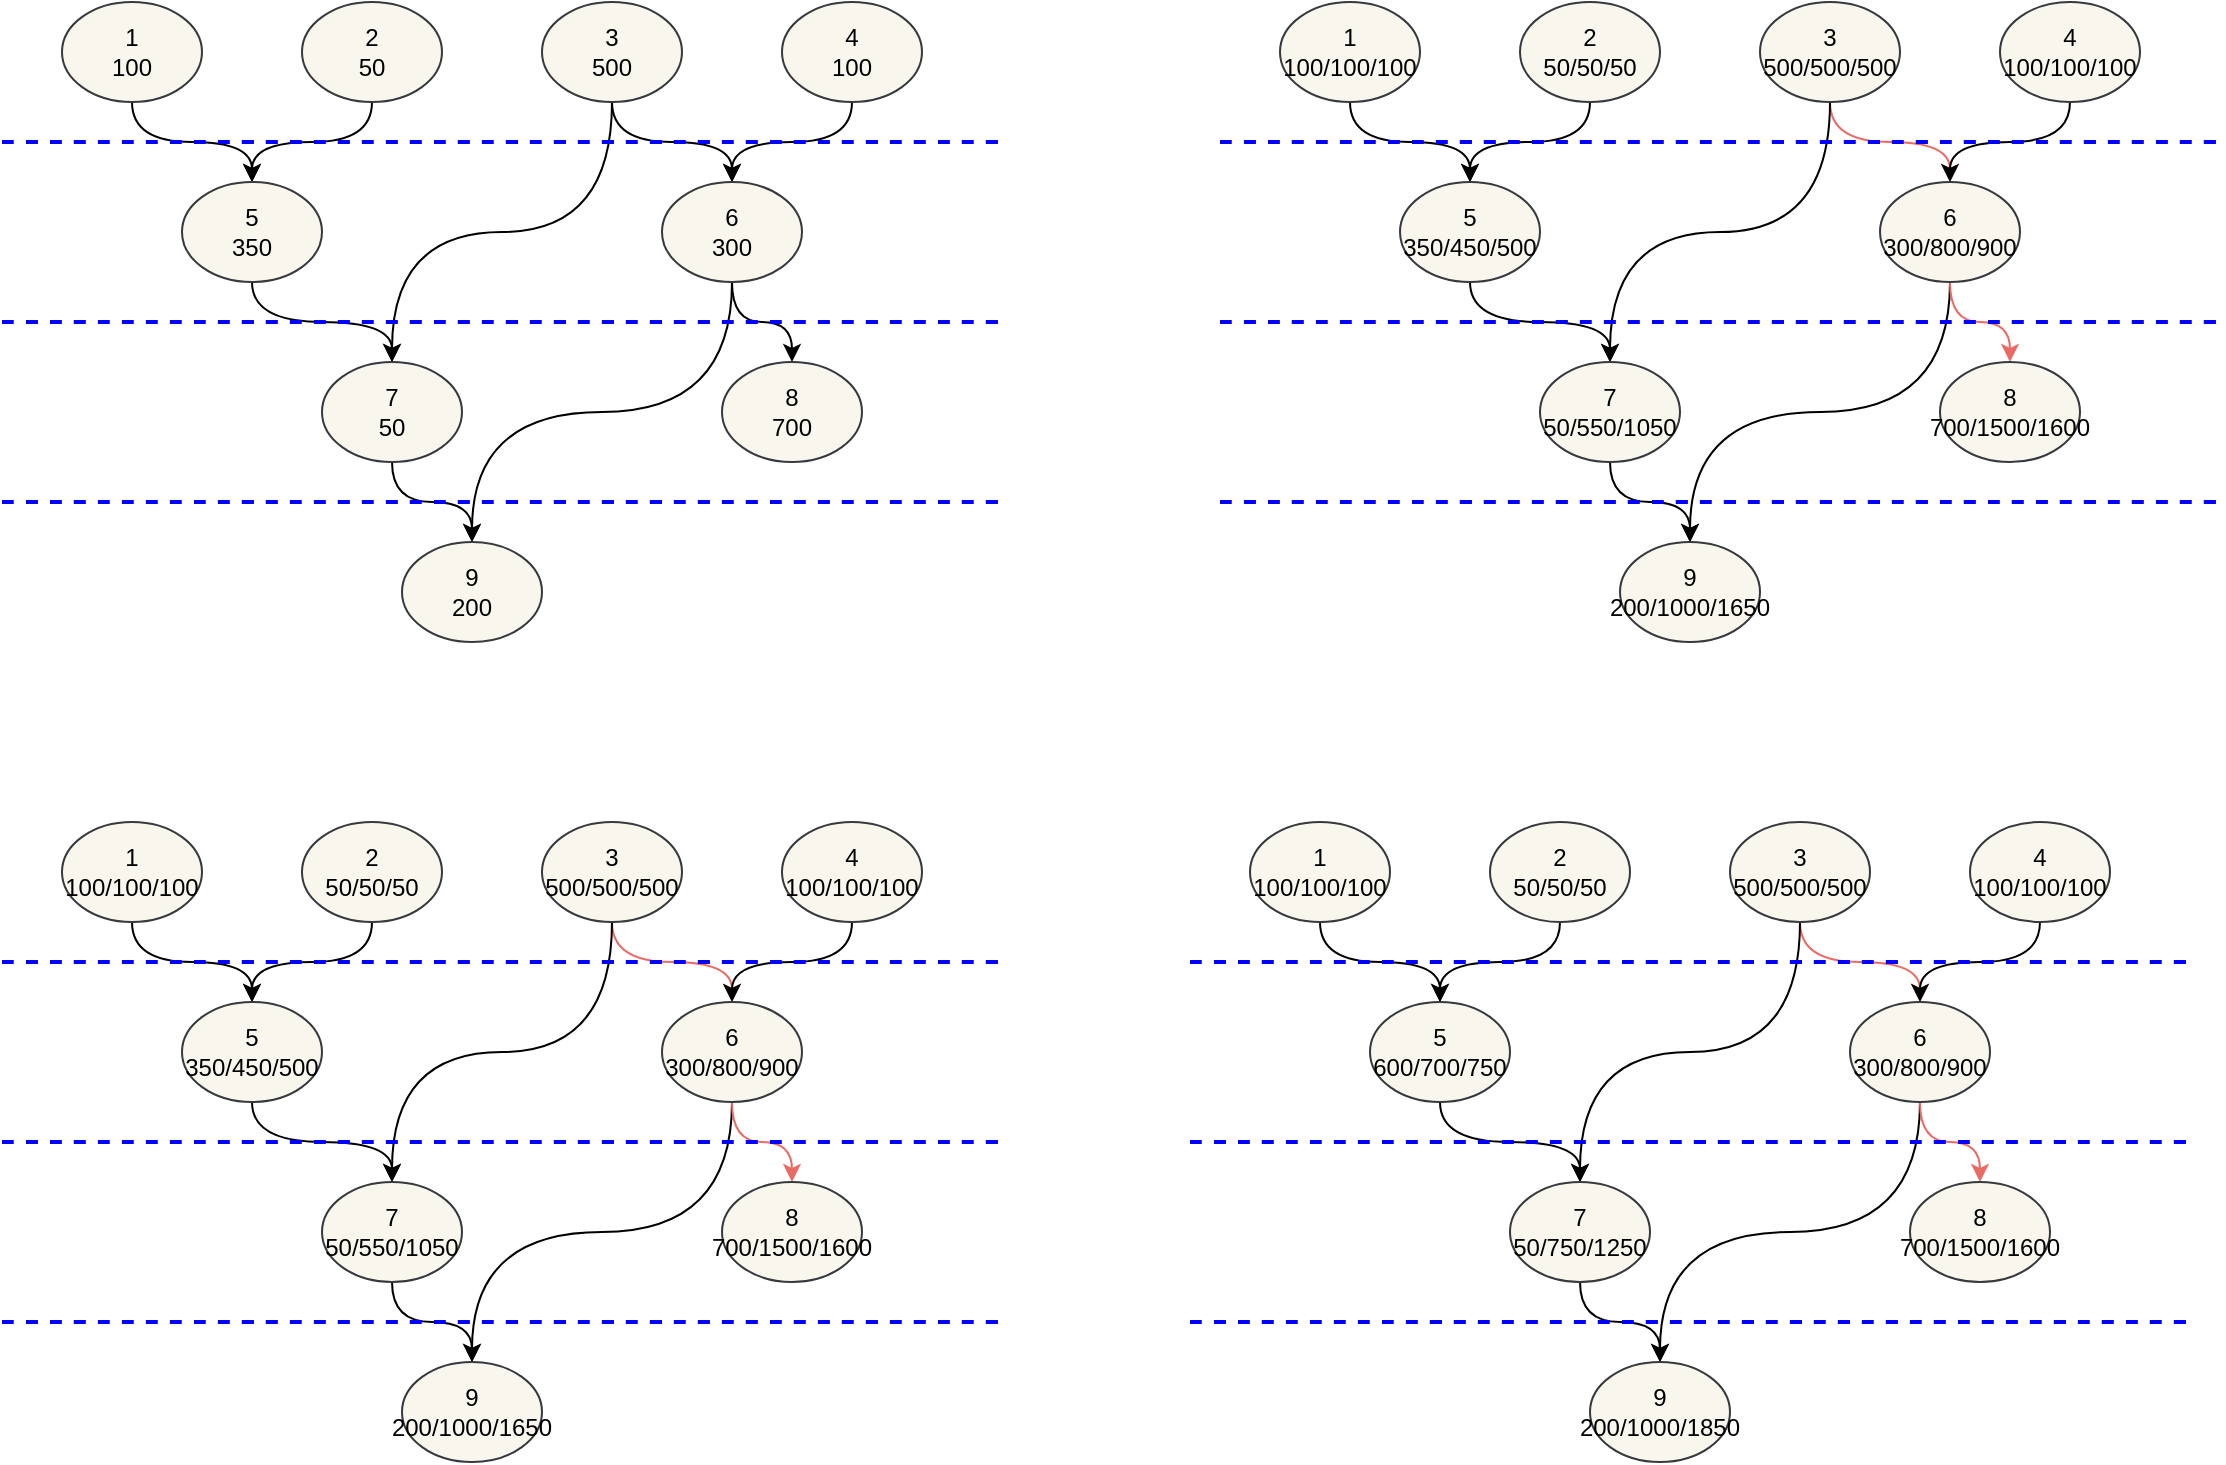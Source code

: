 <mxfile version="18.1.3" type="github">
  <diagram id="KEgm51hLiumPlPGKGr2v" name="第 1 页">
    <mxGraphModel dx="981" dy="526" grid="0" gridSize="10" guides="1" tooltips="1" connect="1" arrows="1" fold="1" page="1" pageScale="1" pageWidth="1169" pageHeight="827" math="0" shadow="0">
      <root>
        <mxCell id="0" />
        <mxCell id="1" parent="0" />
        <mxCell id="BuNuY5LoOj_fhjRixEMa-7" style="edgeStyle=orthogonalEdgeStyle;rounded=0;orthogonalLoop=1;jettySize=auto;html=1;exitX=0.5;exitY=1;exitDx=0;exitDy=0;entryX=0.5;entryY=0;entryDx=0;entryDy=0;curved=1;" edge="1" parent="1" source="BuNuY5LoOj_fhjRixEMa-2" target="BuNuY5LoOj_fhjRixEMa-6">
          <mxGeometry relative="1" as="geometry" />
        </mxCell>
        <mxCell id="BuNuY5LoOj_fhjRixEMa-2" value="1&lt;br&gt;100" style="ellipse;whiteSpace=wrap;html=1;fillColor=#f9f7ed;strokeColor=#36393d;" vertex="1" parent="1">
          <mxGeometry x="61" y="30" width="70" height="50" as="geometry" />
        </mxCell>
        <mxCell id="BuNuY5LoOj_fhjRixEMa-8" style="edgeStyle=orthogonalEdgeStyle;rounded=0;orthogonalLoop=1;jettySize=auto;html=1;exitX=0.5;exitY=1;exitDx=0;exitDy=0;entryX=0.5;entryY=0;entryDx=0;entryDy=0;curved=1;" edge="1" parent="1" source="BuNuY5LoOj_fhjRixEMa-3" target="BuNuY5LoOj_fhjRixEMa-6">
          <mxGeometry relative="1" as="geometry" />
        </mxCell>
        <mxCell id="BuNuY5LoOj_fhjRixEMa-3" value="2&lt;br&gt;50" style="ellipse;whiteSpace=wrap;html=1;fillColor=#f9f7ed;strokeColor=#36393d;" vertex="1" parent="1">
          <mxGeometry x="181" y="30" width="70" height="50" as="geometry" />
        </mxCell>
        <mxCell id="BuNuY5LoOj_fhjRixEMa-10" style="edgeStyle=orthogonalEdgeStyle;curved=1;rounded=0;orthogonalLoop=1;jettySize=auto;html=1;exitX=0.5;exitY=1;exitDx=0;exitDy=0;entryX=0.5;entryY=0;entryDx=0;entryDy=0;" edge="1" parent="1" source="BuNuY5LoOj_fhjRixEMa-4" target="BuNuY5LoOj_fhjRixEMa-9">
          <mxGeometry relative="1" as="geometry" />
        </mxCell>
        <mxCell id="BuNuY5LoOj_fhjRixEMa-17" style="edgeStyle=orthogonalEdgeStyle;curved=1;rounded=0;orthogonalLoop=1;jettySize=auto;html=1;exitX=0.5;exitY=1;exitDx=0;exitDy=0;entryX=0.5;entryY=0;entryDx=0;entryDy=0;" edge="1" parent="1" source="BuNuY5LoOj_fhjRixEMa-4" target="BuNuY5LoOj_fhjRixEMa-12">
          <mxGeometry relative="1" as="geometry" />
        </mxCell>
        <mxCell id="BuNuY5LoOj_fhjRixEMa-4" value="3&lt;br&gt;500" style="ellipse;whiteSpace=wrap;html=1;fillColor=#f9f7ed;strokeColor=#36393d;" vertex="1" parent="1">
          <mxGeometry x="301" y="30" width="70" height="50" as="geometry" />
        </mxCell>
        <mxCell id="BuNuY5LoOj_fhjRixEMa-11" style="edgeStyle=orthogonalEdgeStyle;curved=1;rounded=0;orthogonalLoop=1;jettySize=auto;html=1;exitX=0.5;exitY=1;exitDx=0;exitDy=0;entryX=0.5;entryY=0;entryDx=0;entryDy=0;" edge="1" parent="1" source="BuNuY5LoOj_fhjRixEMa-5" target="BuNuY5LoOj_fhjRixEMa-9">
          <mxGeometry relative="1" as="geometry" />
        </mxCell>
        <mxCell id="BuNuY5LoOj_fhjRixEMa-5" value="4&lt;br&gt;100" style="ellipse;whiteSpace=wrap;html=1;fillColor=#f9f7ed;strokeColor=#36393d;" vertex="1" parent="1">
          <mxGeometry x="421" y="30" width="70" height="50" as="geometry" />
        </mxCell>
        <mxCell id="BuNuY5LoOj_fhjRixEMa-15" style="edgeStyle=orthogonalEdgeStyle;curved=1;rounded=0;orthogonalLoop=1;jettySize=auto;html=1;exitX=0.5;exitY=1;exitDx=0;exitDy=0;entryX=0.5;entryY=0;entryDx=0;entryDy=0;" edge="1" parent="1" source="BuNuY5LoOj_fhjRixEMa-6" target="BuNuY5LoOj_fhjRixEMa-12">
          <mxGeometry relative="1" as="geometry" />
        </mxCell>
        <mxCell id="BuNuY5LoOj_fhjRixEMa-6" value="5&lt;br&gt;350" style="ellipse;whiteSpace=wrap;html=1;fillColor=#f9f7ed;strokeColor=#36393d;" vertex="1" parent="1">
          <mxGeometry x="121" y="120" width="70" height="50" as="geometry" />
        </mxCell>
        <mxCell id="BuNuY5LoOj_fhjRixEMa-18" style="edgeStyle=orthogonalEdgeStyle;curved=1;rounded=0;orthogonalLoop=1;jettySize=auto;html=1;exitX=0.5;exitY=1;exitDx=0;exitDy=0;entryX=0.5;entryY=0;entryDx=0;entryDy=0;" edge="1" parent="1" source="BuNuY5LoOj_fhjRixEMa-9" target="BuNuY5LoOj_fhjRixEMa-13">
          <mxGeometry relative="1" as="geometry" />
        </mxCell>
        <mxCell id="BuNuY5LoOj_fhjRixEMa-20" style="edgeStyle=orthogonalEdgeStyle;curved=1;rounded=0;orthogonalLoop=1;jettySize=auto;html=1;exitX=0.5;exitY=1;exitDx=0;exitDy=0;" edge="1" parent="1" source="BuNuY5LoOj_fhjRixEMa-9" target="BuNuY5LoOj_fhjRixEMa-14">
          <mxGeometry relative="1" as="geometry" />
        </mxCell>
        <mxCell id="BuNuY5LoOj_fhjRixEMa-9" value="6&lt;br&gt;300" style="ellipse;whiteSpace=wrap;html=1;fillColor=#f9f7ed;strokeColor=#36393d;" vertex="1" parent="1">
          <mxGeometry x="361" y="120" width="70" height="50" as="geometry" />
        </mxCell>
        <mxCell id="BuNuY5LoOj_fhjRixEMa-19" style="edgeStyle=orthogonalEdgeStyle;curved=1;rounded=0;orthogonalLoop=1;jettySize=auto;html=1;exitX=0.5;exitY=1;exitDx=0;exitDy=0;entryX=0.5;entryY=0;entryDx=0;entryDy=0;" edge="1" parent="1" source="BuNuY5LoOj_fhjRixEMa-12" target="BuNuY5LoOj_fhjRixEMa-13">
          <mxGeometry relative="1" as="geometry" />
        </mxCell>
        <mxCell id="BuNuY5LoOj_fhjRixEMa-12" value="7&lt;br&gt;50" style="ellipse;whiteSpace=wrap;html=1;fillColor=#f9f7ed;strokeColor=#36393d;" vertex="1" parent="1">
          <mxGeometry x="191" y="210" width="70" height="50" as="geometry" />
        </mxCell>
        <mxCell id="BuNuY5LoOj_fhjRixEMa-13" value="9&lt;br&gt;200" style="ellipse;whiteSpace=wrap;html=1;fillColor=#f9f7ed;strokeColor=#36393d;" vertex="1" parent="1">
          <mxGeometry x="231" y="300" width="70" height="50" as="geometry" />
        </mxCell>
        <mxCell id="BuNuY5LoOj_fhjRixEMa-14" value="8&lt;br&gt;700" style="ellipse;whiteSpace=wrap;html=1;fillColor=#f9f7ed;strokeColor=#36393d;" vertex="1" parent="1">
          <mxGeometry x="391" y="210" width="70" height="50" as="geometry" />
        </mxCell>
        <mxCell id="BuNuY5LoOj_fhjRixEMa-21" value="" style="endArrow=none;html=1;rounded=0;curved=1;dashed=1;strokeColor=#0000FF;strokeWidth=2;" edge="1" parent="1">
          <mxGeometry width="50" height="50" relative="1" as="geometry">
            <mxPoint x="31" y="100" as="sourcePoint" />
            <mxPoint x="531" y="100" as="targetPoint" />
          </mxGeometry>
        </mxCell>
        <mxCell id="BuNuY5LoOj_fhjRixEMa-22" value="" style="endArrow=none;html=1;rounded=0;curved=1;dashed=1;strokeColor=#0000FF;strokeWidth=2;" edge="1" parent="1">
          <mxGeometry width="50" height="50" relative="1" as="geometry">
            <mxPoint x="31" y="190" as="sourcePoint" />
            <mxPoint x="531" y="190" as="targetPoint" />
          </mxGeometry>
        </mxCell>
        <mxCell id="BuNuY5LoOj_fhjRixEMa-23" value="" style="endArrow=none;html=1;rounded=0;curved=1;dashed=1;strokeColor=#0000FF;strokeWidth=2;" edge="1" parent="1">
          <mxGeometry width="50" height="50" relative="1" as="geometry">
            <mxPoint x="31" y="280" as="sourcePoint" />
            <mxPoint x="531" y="280" as="targetPoint" />
          </mxGeometry>
        </mxCell>
        <mxCell id="BuNuY5LoOj_fhjRixEMa-24" style="edgeStyle=orthogonalEdgeStyle;rounded=0;orthogonalLoop=1;jettySize=auto;html=1;exitX=0.5;exitY=1;exitDx=0;exitDy=0;entryX=0.5;entryY=0;entryDx=0;entryDy=0;curved=1;" edge="1" parent="1" source="BuNuY5LoOj_fhjRixEMa-25" target="BuNuY5LoOj_fhjRixEMa-34">
          <mxGeometry relative="1" as="geometry" />
        </mxCell>
        <mxCell id="BuNuY5LoOj_fhjRixEMa-25" value="1&lt;br&gt;100/100/100" style="ellipse;whiteSpace=wrap;html=1;fillColor=#f9f7ed;strokeColor=#36393d;" vertex="1" parent="1">
          <mxGeometry x="670" y="30" width="70" height="50" as="geometry" />
        </mxCell>
        <mxCell id="BuNuY5LoOj_fhjRixEMa-26" style="edgeStyle=orthogonalEdgeStyle;rounded=0;orthogonalLoop=1;jettySize=auto;html=1;exitX=0.5;exitY=1;exitDx=0;exitDy=0;entryX=0.5;entryY=0;entryDx=0;entryDy=0;curved=1;" edge="1" parent="1" source="BuNuY5LoOj_fhjRixEMa-27" target="BuNuY5LoOj_fhjRixEMa-34">
          <mxGeometry relative="1" as="geometry" />
        </mxCell>
        <mxCell id="BuNuY5LoOj_fhjRixEMa-27" value="2&lt;br&gt;50/50/50" style="ellipse;whiteSpace=wrap;html=1;fillColor=#f9f7ed;strokeColor=#36393d;" vertex="1" parent="1">
          <mxGeometry x="790" y="30" width="70" height="50" as="geometry" />
        </mxCell>
        <mxCell id="BuNuY5LoOj_fhjRixEMa-28" style="edgeStyle=orthogonalEdgeStyle;curved=1;rounded=0;orthogonalLoop=1;jettySize=auto;html=1;exitX=0.5;exitY=1;exitDx=0;exitDy=0;entryX=0.5;entryY=0;entryDx=0;entryDy=0;strokeColor=#EA6B66;" edge="1" parent="1" source="BuNuY5LoOj_fhjRixEMa-30" target="BuNuY5LoOj_fhjRixEMa-37">
          <mxGeometry relative="1" as="geometry" />
        </mxCell>
        <mxCell id="BuNuY5LoOj_fhjRixEMa-29" style="edgeStyle=orthogonalEdgeStyle;curved=1;rounded=0;orthogonalLoop=1;jettySize=auto;html=1;exitX=0.5;exitY=1;exitDx=0;exitDy=0;entryX=0.5;entryY=0;entryDx=0;entryDy=0;" edge="1" parent="1" source="BuNuY5LoOj_fhjRixEMa-30" target="BuNuY5LoOj_fhjRixEMa-39">
          <mxGeometry relative="1" as="geometry" />
        </mxCell>
        <mxCell id="BuNuY5LoOj_fhjRixEMa-30" value="3&lt;br&gt;500/500/500" style="ellipse;whiteSpace=wrap;html=1;fillColor=#f9f7ed;strokeColor=#36393d;" vertex="1" parent="1">
          <mxGeometry x="910" y="30" width="70" height="50" as="geometry" />
        </mxCell>
        <mxCell id="BuNuY5LoOj_fhjRixEMa-31" style="edgeStyle=orthogonalEdgeStyle;curved=1;rounded=0;orthogonalLoop=1;jettySize=auto;html=1;exitX=0.5;exitY=1;exitDx=0;exitDy=0;entryX=0.5;entryY=0;entryDx=0;entryDy=0;" edge="1" parent="1" source="BuNuY5LoOj_fhjRixEMa-32" target="BuNuY5LoOj_fhjRixEMa-37">
          <mxGeometry relative="1" as="geometry" />
        </mxCell>
        <mxCell id="BuNuY5LoOj_fhjRixEMa-32" value="4&lt;br&gt;100/100/100" style="ellipse;whiteSpace=wrap;html=1;fillColor=#f9f7ed;strokeColor=#36393d;" vertex="1" parent="1">
          <mxGeometry x="1030" y="30" width="70" height="50" as="geometry" />
        </mxCell>
        <mxCell id="BuNuY5LoOj_fhjRixEMa-33" style="edgeStyle=orthogonalEdgeStyle;curved=1;rounded=0;orthogonalLoop=1;jettySize=auto;html=1;exitX=0.5;exitY=1;exitDx=0;exitDy=0;entryX=0.5;entryY=0;entryDx=0;entryDy=0;" edge="1" parent="1" source="BuNuY5LoOj_fhjRixEMa-34" target="BuNuY5LoOj_fhjRixEMa-39">
          <mxGeometry relative="1" as="geometry" />
        </mxCell>
        <mxCell id="BuNuY5LoOj_fhjRixEMa-34" value="5&lt;br&gt;350/450/500" style="ellipse;whiteSpace=wrap;html=1;fillColor=#f9f7ed;strokeColor=#36393d;" vertex="1" parent="1">
          <mxGeometry x="730" y="120" width="70" height="50" as="geometry" />
        </mxCell>
        <mxCell id="BuNuY5LoOj_fhjRixEMa-35" style="edgeStyle=orthogonalEdgeStyle;curved=1;rounded=0;orthogonalLoop=1;jettySize=auto;html=1;exitX=0.5;exitY=1;exitDx=0;exitDy=0;entryX=0.5;entryY=0;entryDx=0;entryDy=0;" edge="1" parent="1" source="BuNuY5LoOj_fhjRixEMa-37" target="BuNuY5LoOj_fhjRixEMa-40">
          <mxGeometry relative="1" as="geometry" />
        </mxCell>
        <mxCell id="BuNuY5LoOj_fhjRixEMa-36" style="edgeStyle=orthogonalEdgeStyle;curved=1;rounded=0;orthogonalLoop=1;jettySize=auto;html=1;exitX=0.5;exitY=1;exitDx=0;exitDy=0;strokeColor=#EA6B66;" edge="1" parent="1" source="BuNuY5LoOj_fhjRixEMa-37" target="BuNuY5LoOj_fhjRixEMa-41">
          <mxGeometry relative="1" as="geometry" />
        </mxCell>
        <mxCell id="BuNuY5LoOj_fhjRixEMa-37" value="6&lt;br&gt;300/800/900" style="ellipse;whiteSpace=wrap;html=1;fillColor=#f9f7ed;strokeColor=#36393d;" vertex="1" parent="1">
          <mxGeometry x="970" y="120" width="70" height="50" as="geometry" />
        </mxCell>
        <mxCell id="BuNuY5LoOj_fhjRixEMa-38" style="edgeStyle=orthogonalEdgeStyle;curved=1;rounded=0;orthogonalLoop=1;jettySize=auto;html=1;exitX=0.5;exitY=1;exitDx=0;exitDy=0;entryX=0.5;entryY=0;entryDx=0;entryDy=0;" edge="1" parent="1" source="BuNuY5LoOj_fhjRixEMa-39" target="BuNuY5LoOj_fhjRixEMa-40">
          <mxGeometry relative="1" as="geometry" />
        </mxCell>
        <mxCell id="BuNuY5LoOj_fhjRixEMa-39" value="7&lt;br&gt;50/550/1050" style="ellipse;whiteSpace=wrap;html=1;fillColor=#f9f7ed;strokeColor=#36393d;" vertex="1" parent="1">
          <mxGeometry x="800" y="210" width="70" height="50" as="geometry" />
        </mxCell>
        <mxCell id="BuNuY5LoOj_fhjRixEMa-40" value="9&lt;br&gt;200/1000/1650" style="ellipse;whiteSpace=wrap;html=1;fillColor=#f9f7ed;strokeColor=#36393d;" vertex="1" parent="1">
          <mxGeometry x="840" y="300" width="70" height="50" as="geometry" />
        </mxCell>
        <mxCell id="BuNuY5LoOj_fhjRixEMa-41" value="8&lt;br&gt;700/1500/1600" style="ellipse;whiteSpace=wrap;html=1;fillColor=#f9f7ed;strokeColor=#36393d;" vertex="1" parent="1">
          <mxGeometry x="1000" y="210" width="70" height="50" as="geometry" />
        </mxCell>
        <mxCell id="BuNuY5LoOj_fhjRixEMa-42" value="" style="endArrow=none;html=1;rounded=0;curved=1;dashed=1;strokeColor=#0000FF;strokeWidth=2;" edge="1" parent="1">
          <mxGeometry width="50" height="50" relative="1" as="geometry">
            <mxPoint x="640" y="100" as="sourcePoint" />
            <mxPoint x="1140" y="100" as="targetPoint" />
          </mxGeometry>
        </mxCell>
        <mxCell id="BuNuY5LoOj_fhjRixEMa-43" value="" style="endArrow=none;html=1;rounded=0;curved=1;dashed=1;strokeColor=#0000FF;strokeWidth=2;" edge="1" parent="1">
          <mxGeometry width="50" height="50" relative="1" as="geometry">
            <mxPoint x="640" y="190" as="sourcePoint" />
            <mxPoint x="1140" y="190" as="targetPoint" />
          </mxGeometry>
        </mxCell>
        <mxCell id="BuNuY5LoOj_fhjRixEMa-44" value="" style="endArrow=none;html=1;rounded=0;curved=1;dashed=1;strokeColor=#0000FF;strokeWidth=2;" edge="1" parent="1">
          <mxGeometry width="50" height="50" relative="1" as="geometry">
            <mxPoint x="640" y="280" as="sourcePoint" />
            <mxPoint x="1140" y="280" as="targetPoint" />
          </mxGeometry>
        </mxCell>
        <mxCell id="BuNuY5LoOj_fhjRixEMa-45" style="edgeStyle=orthogonalEdgeStyle;rounded=0;orthogonalLoop=1;jettySize=auto;html=1;exitX=0.5;exitY=1;exitDx=0;exitDy=0;entryX=0.5;entryY=0;entryDx=0;entryDy=0;curved=1;" edge="1" parent="1" source="BuNuY5LoOj_fhjRixEMa-46" target="BuNuY5LoOj_fhjRixEMa-55">
          <mxGeometry relative="1" as="geometry" />
        </mxCell>
        <mxCell id="BuNuY5LoOj_fhjRixEMa-46" value="1&lt;br&gt;100/100/100" style="ellipse;whiteSpace=wrap;html=1;fillColor=#f9f7ed;strokeColor=#36393d;" vertex="1" parent="1">
          <mxGeometry x="61" y="440" width="70" height="50" as="geometry" />
        </mxCell>
        <mxCell id="BuNuY5LoOj_fhjRixEMa-47" style="edgeStyle=orthogonalEdgeStyle;rounded=0;orthogonalLoop=1;jettySize=auto;html=1;exitX=0.5;exitY=1;exitDx=0;exitDy=0;entryX=0.5;entryY=0;entryDx=0;entryDy=0;curved=1;" edge="1" parent="1" source="BuNuY5LoOj_fhjRixEMa-48" target="BuNuY5LoOj_fhjRixEMa-55">
          <mxGeometry relative="1" as="geometry" />
        </mxCell>
        <mxCell id="BuNuY5LoOj_fhjRixEMa-48" value="2&lt;br&gt;50/50/50" style="ellipse;whiteSpace=wrap;html=1;fillColor=#f9f7ed;strokeColor=#36393d;" vertex="1" parent="1">
          <mxGeometry x="181" y="440" width="70" height="50" as="geometry" />
        </mxCell>
        <mxCell id="BuNuY5LoOj_fhjRixEMa-49" style="edgeStyle=orthogonalEdgeStyle;curved=1;rounded=0;orthogonalLoop=1;jettySize=auto;html=1;exitX=0.5;exitY=1;exitDx=0;exitDy=0;entryX=0.5;entryY=0;entryDx=0;entryDy=0;strokeColor=#EA6B66;" edge="1" parent="1" source="BuNuY5LoOj_fhjRixEMa-51" target="BuNuY5LoOj_fhjRixEMa-58">
          <mxGeometry relative="1" as="geometry" />
        </mxCell>
        <mxCell id="BuNuY5LoOj_fhjRixEMa-50" style="edgeStyle=orthogonalEdgeStyle;curved=1;rounded=0;orthogonalLoop=1;jettySize=auto;html=1;exitX=0.5;exitY=1;exitDx=0;exitDy=0;entryX=0.5;entryY=0;entryDx=0;entryDy=0;" edge="1" parent="1" source="BuNuY5LoOj_fhjRixEMa-51" target="BuNuY5LoOj_fhjRixEMa-60">
          <mxGeometry relative="1" as="geometry" />
        </mxCell>
        <mxCell id="BuNuY5LoOj_fhjRixEMa-51" value="3&lt;br&gt;500/500/500" style="ellipse;whiteSpace=wrap;html=1;fillColor=#f9f7ed;strokeColor=#36393d;" vertex="1" parent="1">
          <mxGeometry x="301" y="440" width="70" height="50" as="geometry" />
        </mxCell>
        <mxCell id="BuNuY5LoOj_fhjRixEMa-52" style="edgeStyle=orthogonalEdgeStyle;curved=1;rounded=0;orthogonalLoop=1;jettySize=auto;html=1;exitX=0.5;exitY=1;exitDx=0;exitDy=0;entryX=0.5;entryY=0;entryDx=0;entryDy=0;" edge="1" parent="1" source="BuNuY5LoOj_fhjRixEMa-53" target="BuNuY5LoOj_fhjRixEMa-58">
          <mxGeometry relative="1" as="geometry" />
        </mxCell>
        <mxCell id="BuNuY5LoOj_fhjRixEMa-53" value="4&lt;br&gt;100/100/100" style="ellipse;whiteSpace=wrap;html=1;fillColor=#f9f7ed;strokeColor=#36393d;" vertex="1" parent="1">
          <mxGeometry x="421" y="440" width="70" height="50" as="geometry" />
        </mxCell>
        <mxCell id="BuNuY5LoOj_fhjRixEMa-54" style="edgeStyle=orthogonalEdgeStyle;curved=1;rounded=0;orthogonalLoop=1;jettySize=auto;html=1;exitX=0.5;exitY=1;exitDx=0;exitDy=0;entryX=0.5;entryY=0;entryDx=0;entryDy=0;" edge="1" parent="1" source="BuNuY5LoOj_fhjRixEMa-55" target="BuNuY5LoOj_fhjRixEMa-60">
          <mxGeometry relative="1" as="geometry" />
        </mxCell>
        <mxCell id="BuNuY5LoOj_fhjRixEMa-55" value="5&lt;br&gt;350/450/500" style="ellipse;whiteSpace=wrap;html=1;fillColor=#f9f7ed;strokeColor=#36393d;" vertex="1" parent="1">
          <mxGeometry x="121" y="530" width="70" height="50" as="geometry" />
        </mxCell>
        <mxCell id="BuNuY5LoOj_fhjRixEMa-56" style="edgeStyle=orthogonalEdgeStyle;curved=1;rounded=0;orthogonalLoop=1;jettySize=auto;html=1;exitX=0.5;exitY=1;exitDx=0;exitDy=0;entryX=0.5;entryY=0;entryDx=0;entryDy=0;" edge="1" parent="1" source="BuNuY5LoOj_fhjRixEMa-58" target="BuNuY5LoOj_fhjRixEMa-61">
          <mxGeometry relative="1" as="geometry" />
        </mxCell>
        <mxCell id="BuNuY5LoOj_fhjRixEMa-57" style="edgeStyle=orthogonalEdgeStyle;curved=1;rounded=0;orthogonalLoop=1;jettySize=auto;html=1;exitX=0.5;exitY=1;exitDx=0;exitDy=0;strokeColor=#EA6B66;" edge="1" parent="1" source="BuNuY5LoOj_fhjRixEMa-58" target="BuNuY5LoOj_fhjRixEMa-62">
          <mxGeometry relative="1" as="geometry" />
        </mxCell>
        <mxCell id="BuNuY5LoOj_fhjRixEMa-58" value="6&lt;br&gt;300/800/900" style="ellipse;whiteSpace=wrap;html=1;fillColor=#f9f7ed;strokeColor=#36393d;" vertex="1" parent="1">
          <mxGeometry x="361" y="530" width="70" height="50" as="geometry" />
        </mxCell>
        <mxCell id="BuNuY5LoOj_fhjRixEMa-59" style="edgeStyle=orthogonalEdgeStyle;curved=1;rounded=0;orthogonalLoop=1;jettySize=auto;html=1;exitX=0.5;exitY=1;exitDx=0;exitDy=0;entryX=0.5;entryY=0;entryDx=0;entryDy=0;" edge="1" parent="1" source="BuNuY5LoOj_fhjRixEMa-60" target="BuNuY5LoOj_fhjRixEMa-61">
          <mxGeometry relative="1" as="geometry" />
        </mxCell>
        <mxCell id="BuNuY5LoOj_fhjRixEMa-60" value="7&lt;br&gt;50/550/1050" style="ellipse;whiteSpace=wrap;html=1;fillColor=#f9f7ed;strokeColor=#36393d;" vertex="1" parent="1">
          <mxGeometry x="191" y="620" width="70" height="50" as="geometry" />
        </mxCell>
        <mxCell id="BuNuY5LoOj_fhjRixEMa-61" value="9&lt;br&gt;200/1000/1650" style="ellipse;whiteSpace=wrap;html=1;fillColor=#f9f7ed;strokeColor=#36393d;" vertex="1" parent="1">
          <mxGeometry x="231" y="710" width="70" height="50" as="geometry" />
        </mxCell>
        <mxCell id="BuNuY5LoOj_fhjRixEMa-62" value="8&lt;br&gt;700/1500/1600" style="ellipse;whiteSpace=wrap;html=1;fillColor=#f9f7ed;strokeColor=#36393d;" vertex="1" parent="1">
          <mxGeometry x="391" y="620" width="70" height="50" as="geometry" />
        </mxCell>
        <mxCell id="BuNuY5LoOj_fhjRixEMa-63" value="" style="endArrow=none;html=1;rounded=0;curved=1;dashed=1;strokeColor=#0000FF;strokeWidth=2;" edge="1" parent="1">
          <mxGeometry width="50" height="50" relative="1" as="geometry">
            <mxPoint x="31" y="510" as="sourcePoint" />
            <mxPoint x="531" y="510" as="targetPoint" />
          </mxGeometry>
        </mxCell>
        <mxCell id="BuNuY5LoOj_fhjRixEMa-64" value="" style="endArrow=none;html=1;rounded=0;curved=1;dashed=1;strokeColor=#0000FF;strokeWidth=2;" edge="1" parent="1">
          <mxGeometry width="50" height="50" relative="1" as="geometry">
            <mxPoint x="31" y="600" as="sourcePoint" />
            <mxPoint x="531" y="600" as="targetPoint" />
          </mxGeometry>
        </mxCell>
        <mxCell id="BuNuY5LoOj_fhjRixEMa-65" value="" style="endArrow=none;html=1;rounded=0;curved=1;dashed=1;strokeColor=#0000FF;strokeWidth=2;" edge="1" parent="1">
          <mxGeometry width="50" height="50" relative="1" as="geometry">
            <mxPoint x="31" y="690" as="sourcePoint" />
            <mxPoint x="531" y="690" as="targetPoint" />
          </mxGeometry>
        </mxCell>
        <mxCell id="BuNuY5LoOj_fhjRixEMa-66" style="edgeStyle=orthogonalEdgeStyle;rounded=0;orthogonalLoop=1;jettySize=auto;html=1;exitX=0.5;exitY=1;exitDx=0;exitDy=0;entryX=0.5;entryY=0;entryDx=0;entryDy=0;curved=1;" edge="1" parent="1" source="BuNuY5LoOj_fhjRixEMa-67" target="BuNuY5LoOj_fhjRixEMa-76">
          <mxGeometry relative="1" as="geometry" />
        </mxCell>
        <mxCell id="BuNuY5LoOj_fhjRixEMa-67" value="1&lt;br&gt;100/100/100" style="ellipse;whiteSpace=wrap;html=1;fillColor=#f9f7ed;strokeColor=#36393d;" vertex="1" parent="1">
          <mxGeometry x="655" y="440" width="70" height="50" as="geometry" />
        </mxCell>
        <mxCell id="BuNuY5LoOj_fhjRixEMa-68" style="edgeStyle=orthogonalEdgeStyle;rounded=0;orthogonalLoop=1;jettySize=auto;html=1;exitX=0.5;exitY=1;exitDx=0;exitDy=0;entryX=0.5;entryY=0;entryDx=0;entryDy=0;curved=1;" edge="1" parent="1" source="BuNuY5LoOj_fhjRixEMa-69" target="BuNuY5LoOj_fhjRixEMa-76">
          <mxGeometry relative="1" as="geometry" />
        </mxCell>
        <mxCell id="BuNuY5LoOj_fhjRixEMa-69" value="2&lt;br&gt;50/50/50" style="ellipse;whiteSpace=wrap;html=1;fillColor=#f9f7ed;strokeColor=#36393d;" vertex="1" parent="1">
          <mxGeometry x="775" y="440" width="70" height="50" as="geometry" />
        </mxCell>
        <mxCell id="BuNuY5LoOj_fhjRixEMa-70" style="edgeStyle=orthogonalEdgeStyle;curved=1;rounded=0;orthogonalLoop=1;jettySize=auto;html=1;exitX=0.5;exitY=1;exitDx=0;exitDy=0;entryX=0.5;entryY=0;entryDx=0;entryDy=0;strokeColor=#EA6B66;" edge="1" parent="1" source="BuNuY5LoOj_fhjRixEMa-72" target="BuNuY5LoOj_fhjRixEMa-79">
          <mxGeometry relative="1" as="geometry" />
        </mxCell>
        <mxCell id="BuNuY5LoOj_fhjRixEMa-71" style="edgeStyle=orthogonalEdgeStyle;curved=1;rounded=0;orthogonalLoop=1;jettySize=auto;html=1;exitX=0.5;exitY=1;exitDx=0;exitDy=0;entryX=0.5;entryY=0;entryDx=0;entryDy=0;" edge="1" parent="1" source="BuNuY5LoOj_fhjRixEMa-72" target="BuNuY5LoOj_fhjRixEMa-81">
          <mxGeometry relative="1" as="geometry" />
        </mxCell>
        <mxCell id="BuNuY5LoOj_fhjRixEMa-72" value="3&lt;br&gt;500/500/500" style="ellipse;whiteSpace=wrap;html=1;fillColor=#f9f7ed;strokeColor=#36393d;" vertex="1" parent="1">
          <mxGeometry x="895" y="440" width="70" height="50" as="geometry" />
        </mxCell>
        <mxCell id="BuNuY5LoOj_fhjRixEMa-73" style="edgeStyle=orthogonalEdgeStyle;curved=1;rounded=0;orthogonalLoop=1;jettySize=auto;html=1;exitX=0.5;exitY=1;exitDx=0;exitDy=0;entryX=0.5;entryY=0;entryDx=0;entryDy=0;" edge="1" parent="1" source="BuNuY5LoOj_fhjRixEMa-74" target="BuNuY5LoOj_fhjRixEMa-79">
          <mxGeometry relative="1" as="geometry" />
        </mxCell>
        <mxCell id="BuNuY5LoOj_fhjRixEMa-74" value="4&lt;br&gt;100/100/100" style="ellipse;whiteSpace=wrap;html=1;fillColor=#f9f7ed;strokeColor=#36393d;" vertex="1" parent="1">
          <mxGeometry x="1015" y="440" width="70" height="50" as="geometry" />
        </mxCell>
        <mxCell id="BuNuY5LoOj_fhjRixEMa-75" style="edgeStyle=orthogonalEdgeStyle;curved=1;rounded=0;orthogonalLoop=1;jettySize=auto;html=1;exitX=0.5;exitY=1;exitDx=0;exitDy=0;entryX=0.5;entryY=0;entryDx=0;entryDy=0;" edge="1" parent="1" source="BuNuY5LoOj_fhjRixEMa-76" target="BuNuY5LoOj_fhjRixEMa-81">
          <mxGeometry relative="1" as="geometry" />
        </mxCell>
        <mxCell id="BuNuY5LoOj_fhjRixEMa-76" value="5&lt;br&gt;600/700/750" style="ellipse;whiteSpace=wrap;html=1;fillColor=#f9f7ed;strokeColor=#36393d;" vertex="1" parent="1">
          <mxGeometry x="715" y="530" width="70" height="50" as="geometry" />
        </mxCell>
        <mxCell id="BuNuY5LoOj_fhjRixEMa-77" style="edgeStyle=orthogonalEdgeStyle;curved=1;rounded=0;orthogonalLoop=1;jettySize=auto;html=1;exitX=0.5;exitY=1;exitDx=0;exitDy=0;entryX=0.5;entryY=0;entryDx=0;entryDy=0;" edge="1" parent="1" source="BuNuY5LoOj_fhjRixEMa-79" target="BuNuY5LoOj_fhjRixEMa-82">
          <mxGeometry relative="1" as="geometry" />
        </mxCell>
        <mxCell id="BuNuY5LoOj_fhjRixEMa-78" style="edgeStyle=orthogonalEdgeStyle;curved=1;rounded=0;orthogonalLoop=1;jettySize=auto;html=1;exitX=0.5;exitY=1;exitDx=0;exitDy=0;strokeColor=#EA6B66;" edge="1" parent="1" source="BuNuY5LoOj_fhjRixEMa-79" target="BuNuY5LoOj_fhjRixEMa-83">
          <mxGeometry relative="1" as="geometry" />
        </mxCell>
        <mxCell id="BuNuY5LoOj_fhjRixEMa-79" value="6&lt;br&gt;300/800/900" style="ellipse;whiteSpace=wrap;html=1;fillColor=#f9f7ed;strokeColor=#36393d;" vertex="1" parent="1">
          <mxGeometry x="955" y="530" width="70" height="50" as="geometry" />
        </mxCell>
        <mxCell id="BuNuY5LoOj_fhjRixEMa-80" style="edgeStyle=orthogonalEdgeStyle;curved=1;rounded=0;orthogonalLoop=1;jettySize=auto;html=1;exitX=0.5;exitY=1;exitDx=0;exitDy=0;entryX=0.5;entryY=0;entryDx=0;entryDy=0;" edge="1" parent="1" source="BuNuY5LoOj_fhjRixEMa-81" target="BuNuY5LoOj_fhjRixEMa-82">
          <mxGeometry relative="1" as="geometry" />
        </mxCell>
        <mxCell id="BuNuY5LoOj_fhjRixEMa-81" value="7&lt;br&gt;50/750/1250" style="ellipse;whiteSpace=wrap;html=1;fillColor=#f9f7ed;strokeColor=#36393d;" vertex="1" parent="1">
          <mxGeometry x="785" y="620" width="70" height="50" as="geometry" />
        </mxCell>
        <mxCell id="BuNuY5LoOj_fhjRixEMa-82" value="9&lt;br&gt;200/1000/1850" style="ellipse;whiteSpace=wrap;html=1;fillColor=#f9f7ed;strokeColor=#36393d;" vertex="1" parent="1">
          <mxGeometry x="825" y="710" width="70" height="50" as="geometry" />
        </mxCell>
        <mxCell id="BuNuY5LoOj_fhjRixEMa-83" value="8&lt;br&gt;700/1500/1600" style="ellipse;whiteSpace=wrap;html=1;fillColor=#f9f7ed;strokeColor=#36393d;" vertex="1" parent="1">
          <mxGeometry x="985" y="620" width="70" height="50" as="geometry" />
        </mxCell>
        <mxCell id="BuNuY5LoOj_fhjRixEMa-84" value="" style="endArrow=none;html=1;rounded=0;curved=1;dashed=1;strokeColor=#0000FF;strokeWidth=2;" edge="1" parent="1">
          <mxGeometry width="50" height="50" relative="1" as="geometry">
            <mxPoint x="625" y="510" as="sourcePoint" />
            <mxPoint x="1125" y="510" as="targetPoint" />
          </mxGeometry>
        </mxCell>
        <mxCell id="BuNuY5LoOj_fhjRixEMa-85" value="" style="endArrow=none;html=1;rounded=0;curved=1;dashed=1;strokeColor=#0000FF;strokeWidth=2;" edge="1" parent="1">
          <mxGeometry width="50" height="50" relative="1" as="geometry">
            <mxPoint x="625" y="600" as="sourcePoint" />
            <mxPoint x="1125" y="600" as="targetPoint" />
          </mxGeometry>
        </mxCell>
        <mxCell id="BuNuY5LoOj_fhjRixEMa-86" value="" style="endArrow=none;html=1;rounded=0;curved=1;dashed=1;strokeColor=#0000FF;strokeWidth=2;" edge="1" parent="1">
          <mxGeometry width="50" height="50" relative="1" as="geometry">
            <mxPoint x="625" y="690" as="sourcePoint" />
            <mxPoint x="1125" y="690" as="targetPoint" />
          </mxGeometry>
        </mxCell>
      </root>
    </mxGraphModel>
  </diagram>
</mxfile>
